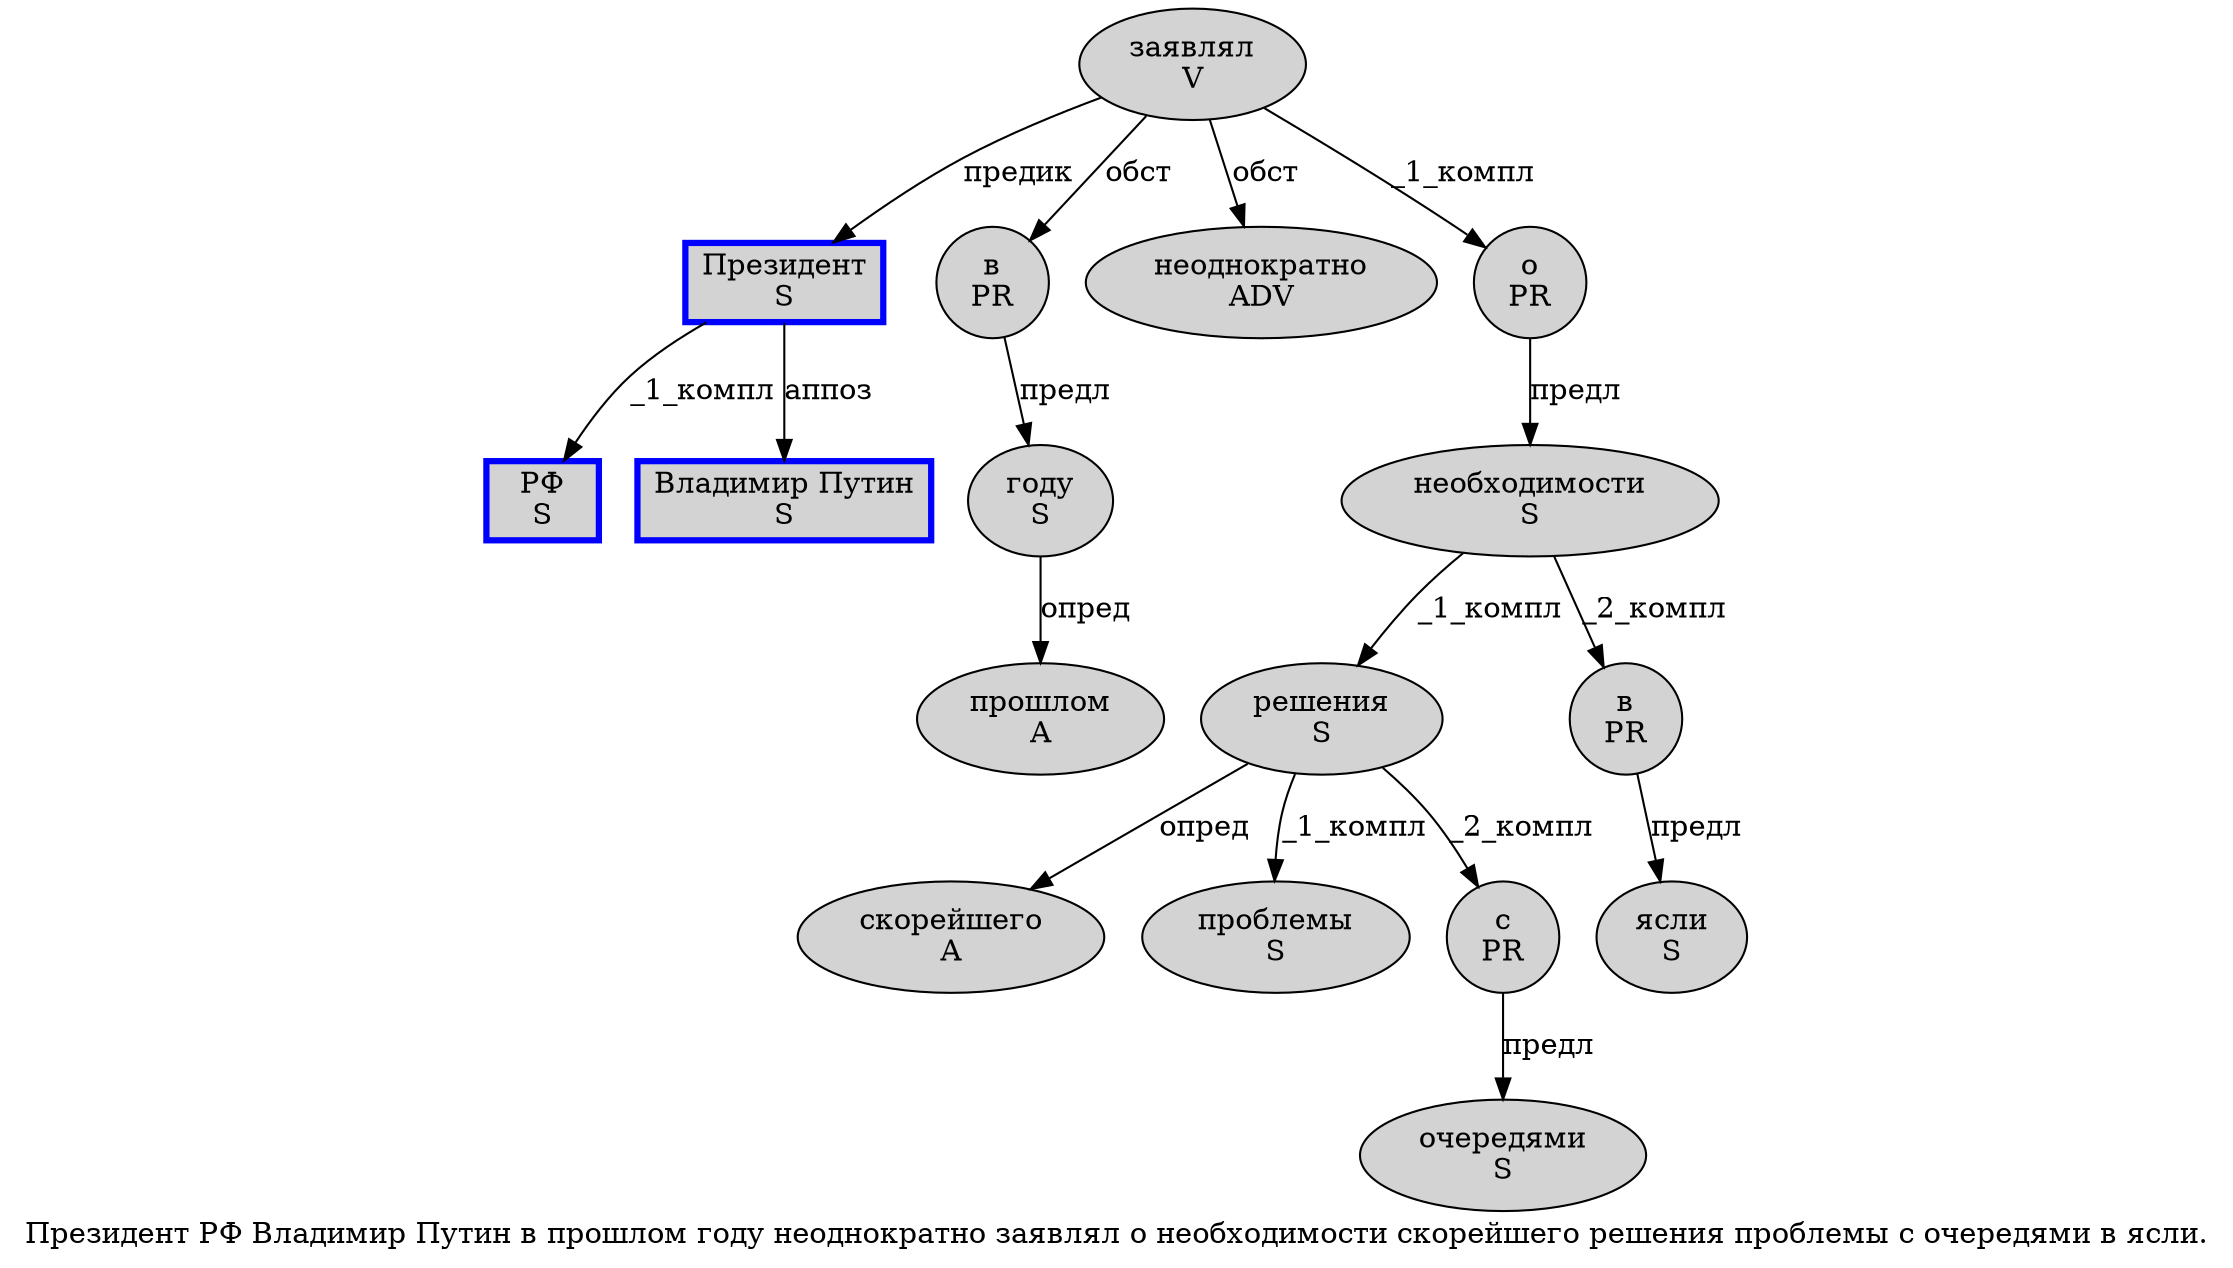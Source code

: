 digraph SENTENCE_790 {
	graph [label="Президент РФ Владимир Путин в прошлом году неоднократно заявлял о необходимости скорейшего решения проблемы с очередями в ясли."]
	node [style=filled]
		0 [label="Президент
S" color=blue fillcolor=lightgray penwidth=3 shape=box]
		1 [label="РФ
S" color=blue fillcolor=lightgray penwidth=3 shape=box]
		2 [label="Владимир Путин
S" color=blue fillcolor=lightgray penwidth=3 shape=box]
		3 [label="в
PR" color="" fillcolor=lightgray penwidth=1 shape=ellipse]
		4 [label="прошлом
A" color="" fillcolor=lightgray penwidth=1 shape=ellipse]
		5 [label="году
S" color="" fillcolor=lightgray penwidth=1 shape=ellipse]
		6 [label="неоднократно
ADV" color="" fillcolor=lightgray penwidth=1 shape=ellipse]
		7 [label="заявлял
V" color="" fillcolor=lightgray penwidth=1 shape=ellipse]
		8 [label="о
PR" color="" fillcolor=lightgray penwidth=1 shape=ellipse]
		9 [label="необходимости
S" color="" fillcolor=lightgray penwidth=1 shape=ellipse]
		10 [label="скорейшего
A" color="" fillcolor=lightgray penwidth=1 shape=ellipse]
		11 [label="решения
S" color="" fillcolor=lightgray penwidth=1 shape=ellipse]
		12 [label="проблемы
S" color="" fillcolor=lightgray penwidth=1 shape=ellipse]
		13 [label="с
PR" color="" fillcolor=lightgray penwidth=1 shape=ellipse]
		14 [label="очередями
S" color="" fillcolor=lightgray penwidth=1 shape=ellipse]
		15 [label="в
PR" color="" fillcolor=lightgray penwidth=1 shape=ellipse]
		16 [label="ясли
S" color="" fillcolor=lightgray penwidth=1 shape=ellipse]
			15 -> 16 [label="предл"]
			3 -> 5 [label="предл"]
			7 -> 0 [label="предик"]
			7 -> 3 [label="обст"]
			7 -> 6 [label="обст"]
			7 -> 8 [label="_1_компл"]
			5 -> 4 [label="опред"]
			13 -> 14 [label="предл"]
			11 -> 10 [label="опред"]
			11 -> 12 [label="_1_компл"]
			11 -> 13 [label="_2_компл"]
			8 -> 9 [label="предл"]
			0 -> 1 [label="_1_компл"]
			0 -> 2 [label="аппоз"]
			9 -> 11 [label="_1_компл"]
			9 -> 15 [label="_2_компл"]
}